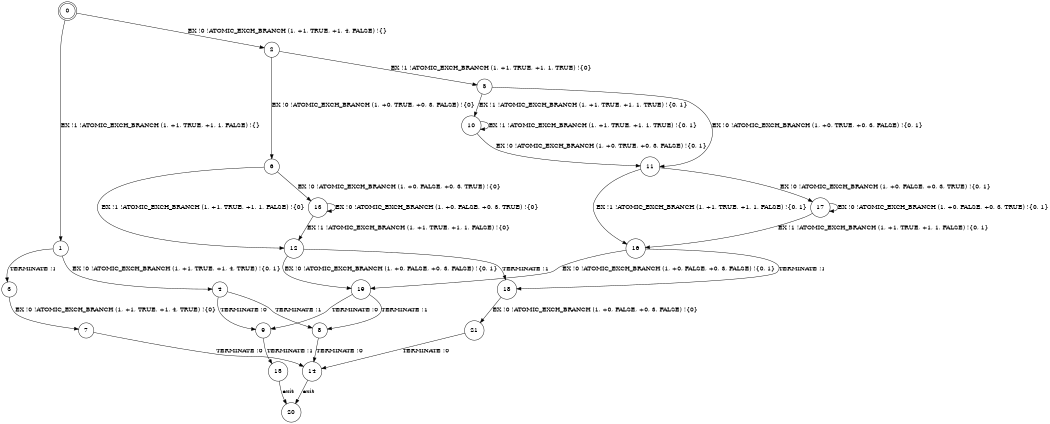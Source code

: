 digraph BCG {
size = "7, 10.5";
center = TRUE;
node [shape = circle];
0 [peripheries = 2];
0 -> 1 [label = "EX !1 !ATOMIC_EXCH_BRANCH (1, +1, TRUE, +1, 1, FALSE) !{}"];
0 -> 2 [label = "EX !0 !ATOMIC_EXCH_BRANCH (1, +1, TRUE, +1, 4, FALSE) !{}"];
1 -> 3 [label = "TERMINATE !1"];
1 -> 4 [label = "EX !0 !ATOMIC_EXCH_BRANCH (1, +1, TRUE, +1, 4, TRUE) !{0, 1}"];
2 -> 5 [label = "EX !1 !ATOMIC_EXCH_BRANCH (1, +1, TRUE, +1, 1, TRUE) !{0}"];
2 -> 6 [label = "EX !0 !ATOMIC_EXCH_BRANCH (1, +0, TRUE, +0, 3, FALSE) !{0}"];
3 -> 7 [label = "EX !0 !ATOMIC_EXCH_BRANCH (1, +1, TRUE, +1, 4, TRUE) !{0}"];
4 -> 8 [label = "TERMINATE !1"];
4 -> 9 [label = "TERMINATE !0"];
5 -> 10 [label = "EX !1 !ATOMIC_EXCH_BRANCH (1, +1, TRUE, +1, 1, TRUE) !{0, 1}"];
5 -> 11 [label = "EX !0 !ATOMIC_EXCH_BRANCH (1, +0, TRUE, +0, 3, FALSE) !{0, 1}"];
6 -> 12 [label = "EX !1 !ATOMIC_EXCH_BRANCH (1, +1, TRUE, +1, 1, FALSE) !{0}"];
6 -> 13 [label = "EX !0 !ATOMIC_EXCH_BRANCH (1, +0, FALSE, +0, 3, TRUE) !{0}"];
7 -> 14 [label = "TERMINATE !0"];
8 -> 14 [label = "TERMINATE !0"];
9 -> 15 [label = "TERMINATE !1"];
10 -> 10 [label = "EX !1 !ATOMIC_EXCH_BRANCH (1, +1, TRUE, +1, 1, TRUE) !{0, 1}"];
10 -> 11 [label = "EX !0 !ATOMIC_EXCH_BRANCH (1, +0, TRUE, +0, 3, FALSE) !{0, 1}"];
11 -> 16 [label = "EX !1 !ATOMIC_EXCH_BRANCH (1, +1, TRUE, +1, 1, FALSE) !{0, 1}"];
11 -> 17 [label = "EX !0 !ATOMIC_EXCH_BRANCH (1, +0, FALSE, +0, 3, TRUE) !{0, 1}"];
12 -> 18 [label = "TERMINATE !1"];
12 -> 19 [label = "EX !0 !ATOMIC_EXCH_BRANCH (1, +0, FALSE, +0, 3, FALSE) !{0, 1}"];
13 -> 12 [label = "EX !1 !ATOMIC_EXCH_BRANCH (1, +1, TRUE, +1, 1, FALSE) !{0}"];
13 -> 13 [label = "EX !0 !ATOMIC_EXCH_BRANCH (1, +0, FALSE, +0, 3, TRUE) !{0}"];
14 -> 20 [label = "exit"];
15 -> 20 [label = "exit"];
16 -> 18 [label = "TERMINATE !1"];
16 -> 19 [label = "EX !0 !ATOMIC_EXCH_BRANCH (1, +0, FALSE, +0, 3, FALSE) !{0, 1}"];
17 -> 16 [label = "EX !1 !ATOMIC_EXCH_BRANCH (1, +1, TRUE, +1, 1, FALSE) !{0, 1}"];
17 -> 17 [label = "EX !0 !ATOMIC_EXCH_BRANCH (1, +0, FALSE, +0, 3, TRUE) !{0, 1}"];
18 -> 21 [label = "EX !0 !ATOMIC_EXCH_BRANCH (1, +0, FALSE, +0, 3, FALSE) !{0}"];
19 -> 8 [label = "TERMINATE !1"];
19 -> 9 [label = "TERMINATE !0"];
21 -> 14 [label = "TERMINATE !0"];
}

